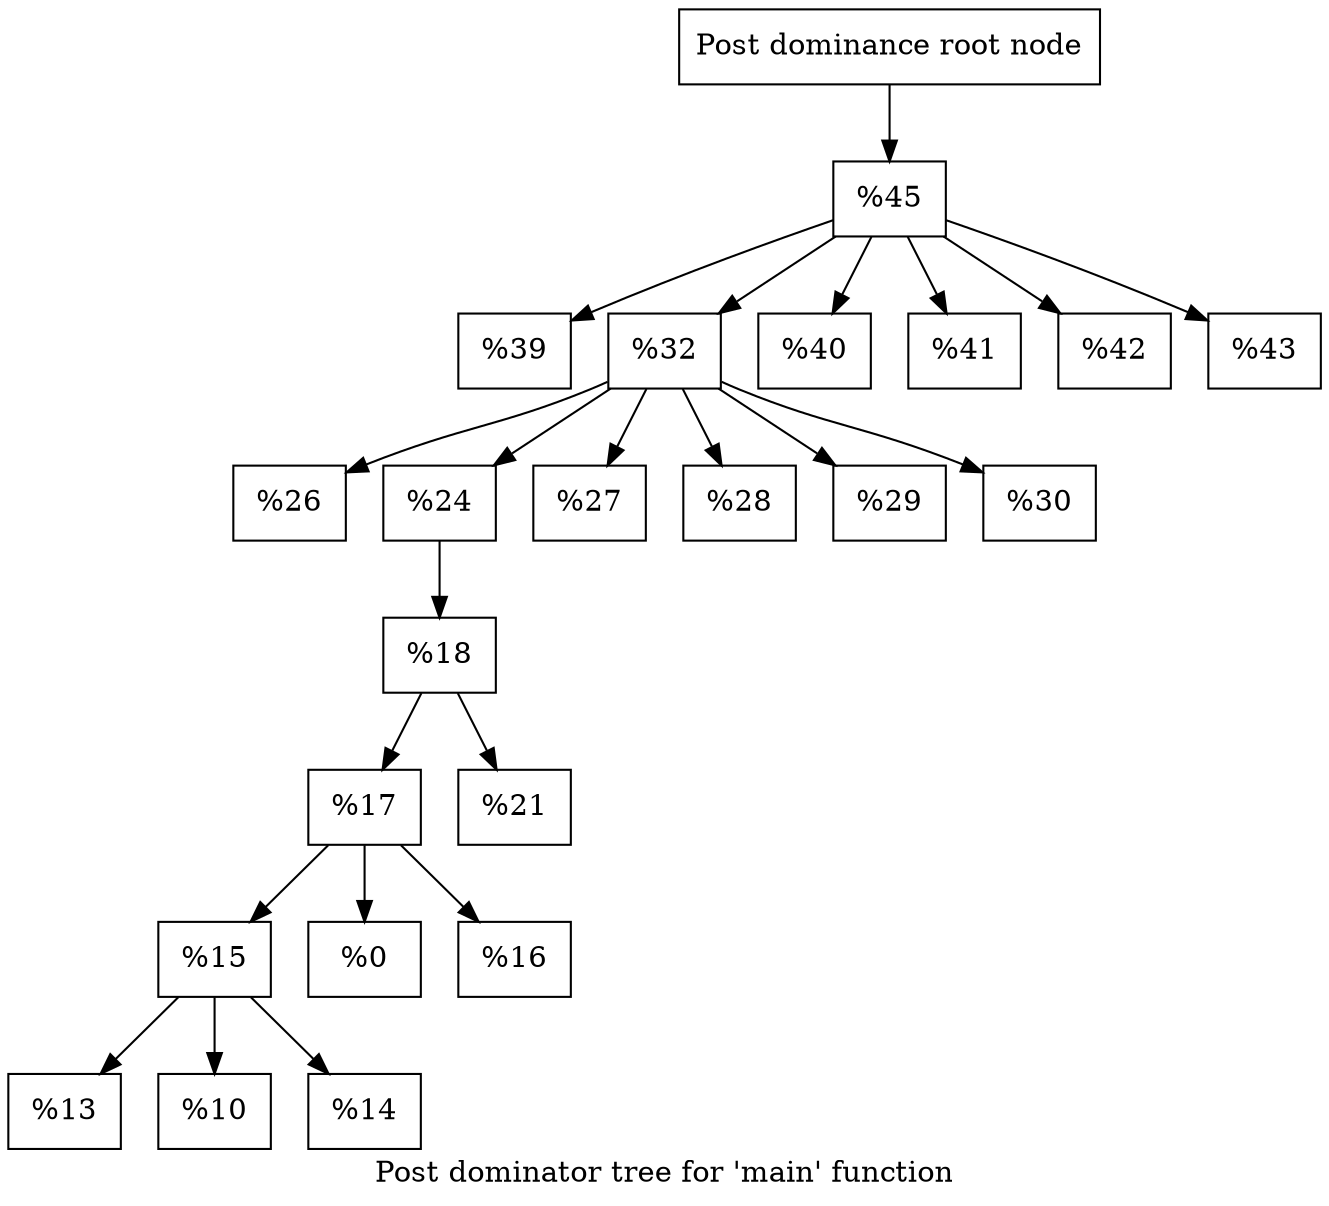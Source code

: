 digraph "Post dominator tree for 'main' function" {
	label="Post dominator tree for 'main' function";

	Node0x55965b6e9e50 [shape=record,label="{Post dominance root node}"];
	Node0x55965b6e9e50 -> Node0x55965b6e9eb0;
	Node0x55965b6e9eb0 [shape=record,label="{%45 }"];
	Node0x55965b6e9eb0 -> Node0x55965b6e9d90;
	Node0x55965b6e9eb0 -> Node0x55965b6e9760;
	Node0x55965b6e9eb0 -> Node0x55965b6e8b90;
	Node0x55965b6e9eb0 -> Node0x55965b6e8bf0;
	Node0x55965b6e9eb0 -> Node0x55965b6e8c50;
	Node0x55965b6e9eb0 -> Node0x55965b6e8cb0;
	Node0x55965b6e9d90 [shape=record,label="{%39 }"];
	Node0x55965b6e9760 [shape=record,label="{%32 }"];
	Node0x55965b6e9760 -> Node0x55965b6e9920;
	Node0x55965b6e9760 -> Node0x55965b6e9850;
	Node0x55965b6e9760 -> Node0x55965b6e8a10;
	Node0x55965b6e9760 -> Node0x55965b6e8a70;
	Node0x55965b6e9760 -> Node0x55965b6e8ad0;
	Node0x55965b6e9760 -> Node0x55965b6e8b30;
	Node0x55965b6e9920 [shape=record,label="{%26 }"];
	Node0x55965b6e9850 [shape=record,label="{%24 }"];
	Node0x55965b6e9850 -> Node0x55965b6e98b0;
	Node0x55965b6e98b0 [shape=record,label="{%18 }"];
	Node0x55965b6e98b0 -> Node0x55965b6e8710;
	Node0x55965b6e98b0 -> Node0x55965b6e89b0;
	Node0x55965b6e8710 [shape=record,label="{%17 }"];
	Node0x55965b6e8710 -> Node0x55965b6e8770;
	Node0x55965b6e8710 -> Node0x55965b6e8890;
	Node0x55965b6e8710 -> Node0x55965b6e8950;
	Node0x55965b6e8770 [shape=record,label="{%15 }"];
	Node0x55965b6e8770 -> Node0x55965b6e87d0;
	Node0x55965b6e8770 -> Node0x55965b6e8830;
	Node0x55965b6e8770 -> Node0x55965b6e88f0;
	Node0x55965b6e87d0 [shape=record,label="{%13 }"];
	Node0x55965b6e8830 [shape=record,label="{%10 }"];
	Node0x55965b6e88f0 [shape=record,label="{%14 }"];
	Node0x55965b6e8890 [shape=record,label="{%0 }"];
	Node0x55965b6e8950 [shape=record,label="{%16 }"];
	Node0x55965b6e89b0 [shape=record,label="{%21 }"];
	Node0x55965b6e8a10 [shape=record,label="{%27 }"];
	Node0x55965b6e8a70 [shape=record,label="{%28 }"];
	Node0x55965b6e8ad0 [shape=record,label="{%29 }"];
	Node0x55965b6e8b30 [shape=record,label="{%30 }"];
	Node0x55965b6e8b90 [shape=record,label="{%40 }"];
	Node0x55965b6e8bf0 [shape=record,label="{%41 }"];
	Node0x55965b6e8c50 [shape=record,label="{%42 }"];
	Node0x55965b6e8cb0 [shape=record,label="{%43 }"];
}
